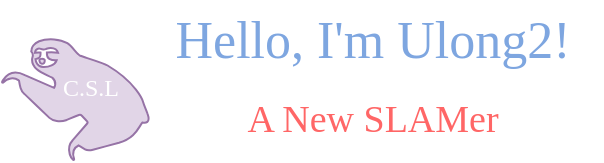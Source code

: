<mxfile version="20.6.2" type="device"><diagram id="bUinQquwI2AQEv-SItex" name="Page-1"><mxGraphModel dx="474" dy="313" grid="1" gridSize="10" guides="1" tooltips="1" connect="1" arrows="1" fold="1" page="1" pageScale="1" pageWidth="850" pageHeight="1100" math="0" shadow="0"><root><mxCell id="0"/><mxCell id="1" parent="0"/><mxCell id="L9j5bgyS_m3CaAMsvUme-1" value="Hello, I'm Ulong2!" style="text;html=1;align=center;verticalAlign=middle;resizable=0;points=[];autosize=1;fontFamily=Concert One;fontSource=https%3A%2F%2Ffonts.googleapis.com%2Fcss%3Ffamily%3DConcert%2BOne;fontSize=26;fontColor=#7EA6E0;rounded=0;" parent="1" vertex="1"><mxGeometry x="270" y="320" width="230" height="40" as="geometry"/></mxCell><mxCell id="L9j5bgyS_m3CaAMsvUme-2" value="A New SLAMer" style="text;html=1;align=center;verticalAlign=middle;resizable=0;points=[];autosize=1;fontFamily=Concert One;fontSource=https%3A%2F%2Ffonts.googleapis.com%2Fcss%3Ffamily%3DConcert%2BOne;fontSize=19;fontColor=#FF6666;rounded=0;" parent="1" vertex="1"><mxGeometry x="315" y="360" width="140" height="40" as="geometry"/></mxCell><mxCell id="abaMwjP_YFbieJzoNFB7-12" value="" style="group" vertex="1" connectable="0" parent="1"><mxGeometry x="200" y="339.5" width="73.94" height="60.5" as="geometry"/></mxCell><mxCell id="abaMwjP_YFbieJzoNFB7-9" value="" style="shape=mxgraph.signs.animals.sloth;html=1;pointerEvents=1;fillColor=#e1d5e7;strokeColor=#9673a6;verticalLabelPosition=bottom;verticalAlign=top;align=center;" vertex="1" parent="abaMwjP_YFbieJzoNFB7-12"><mxGeometry width="73.94" height="60.5" as="geometry"/></mxCell><mxCell id="abaMwjP_YFbieJzoNFB7-11" value="C.S.L" style="text;html=1;align=center;verticalAlign=middle;resizable=0;points=[];autosize=1;strokeColor=none;fillColor=none;fontFamily=Concert One;fontSource=https%3A%2F%2Ffonts.googleapis.com%2Fcss%3Ffamily%3DConcert%2BOne;fontColor=#FFFFFF;" vertex="1" parent="abaMwjP_YFbieJzoNFB7-12"><mxGeometry x="18.94" y="9.5" width="50" height="30" as="geometry"/></mxCell></root></mxGraphModel></diagram></mxfile>